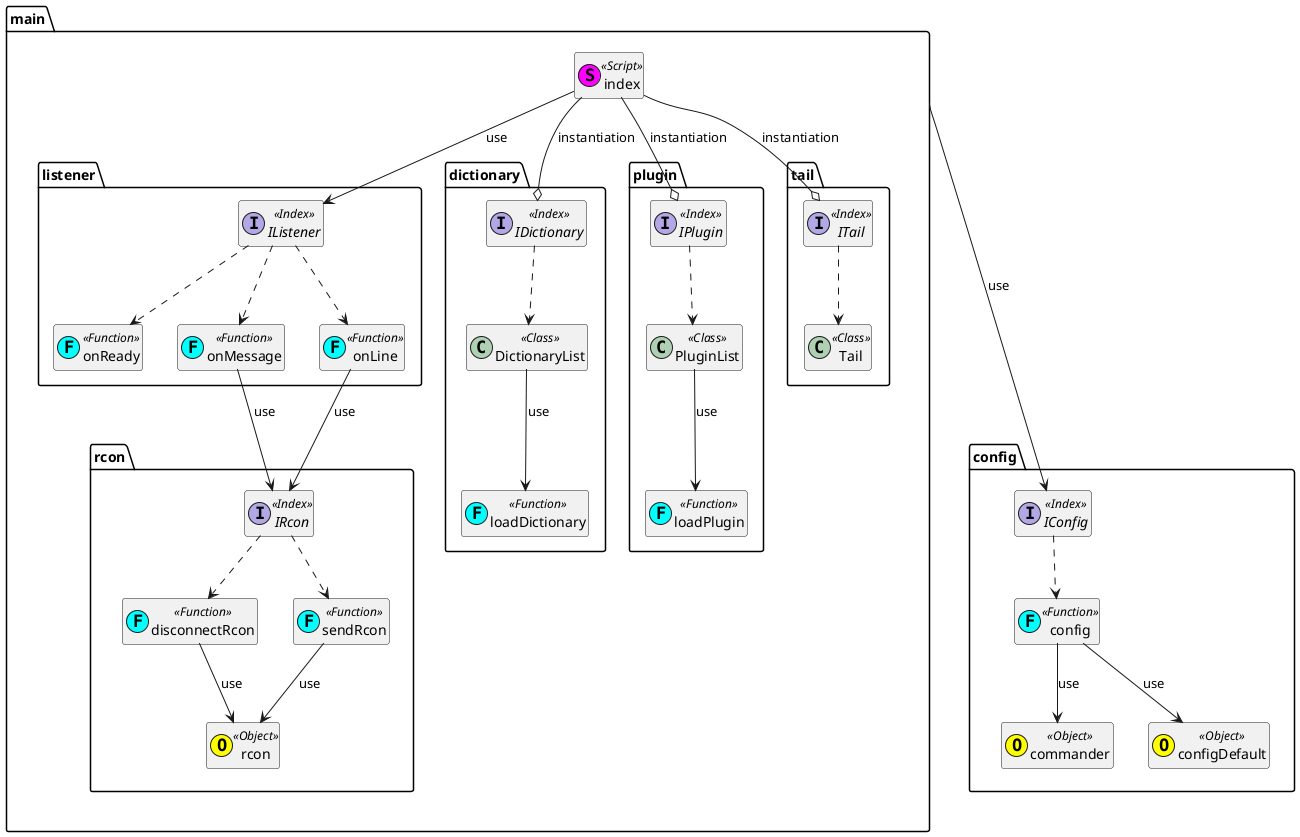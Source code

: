 @startuml
hide empty methods
hide empty members

package main {
  class index<<(S, magenta) Script>>

  package PListener as "listener" {
    interface IListener<<Index>>
    class onReady<<(F, cyan)Function>>
    class onMessage<<(F, cyan)Function>>
    class onLine<<(F, cyan)Function>>

    IListener .d.> onReady
    IListener .d.> onMessage
    IListener .d.> onLine
  }

  package PDict as "dictionary" {
    interface IDictionary<<Index>>
    class loadDictionary<<(F, cyan)Function>>
    class DictionaryList<<Class>>

    IDictionary .d.> DictionaryList
    DictionaryList -d-> loadDictionary: use
  }

  package PPlugin as "plugin" {
    interface IPlugin<<Index>>
    class loadPlugin<<(F, cyan)Function>>
    class PluginList<<Class>>

    IPlugin .d.> PluginList
    PluginList -d-> loadPlugin: use
  }

  package PTail as "tail" {
    interface ITail<<Index>>
    class Tail<<Class>>

    ITail .d.> Tail
  }

  package PRcon as "rcon" {
    interface IRcon<<Index>>
    class disconnectRcon<<(F, cyan)Function>>
    class sendRcon<<(F, cyan)Function>>
    class rcon<<(O, yellow)Object>>

    IRcon .d.> disconnectRcon
    IRcon .d.> sendRcon
    disconnectRcon -d-> rcon: use
    sendRcon -d-> rcon: use
  }

  index -d-> IListener: use
  index -d-o ITail: instantiation
  index -d-o IDictionary: instantiation
  index -d-o IPlugin: instantiation

  onMessage -d-> IRcon: use
  onLine -d-> IRcon: use
}

package PConfig as "config" {
  interface IConfig <<Index>>
  class commander<<(O, yellow)Object>>
  class config<<(F, cyan)Function>>
  class configDefault<<(O, yellow)Object>>

  IConfig .d.> config
  config -d-> commander: use
  config -d-> configDefault: use
}

PRcon --[hidden]r-- PConfig
main --> IConfig: use

@enduml
